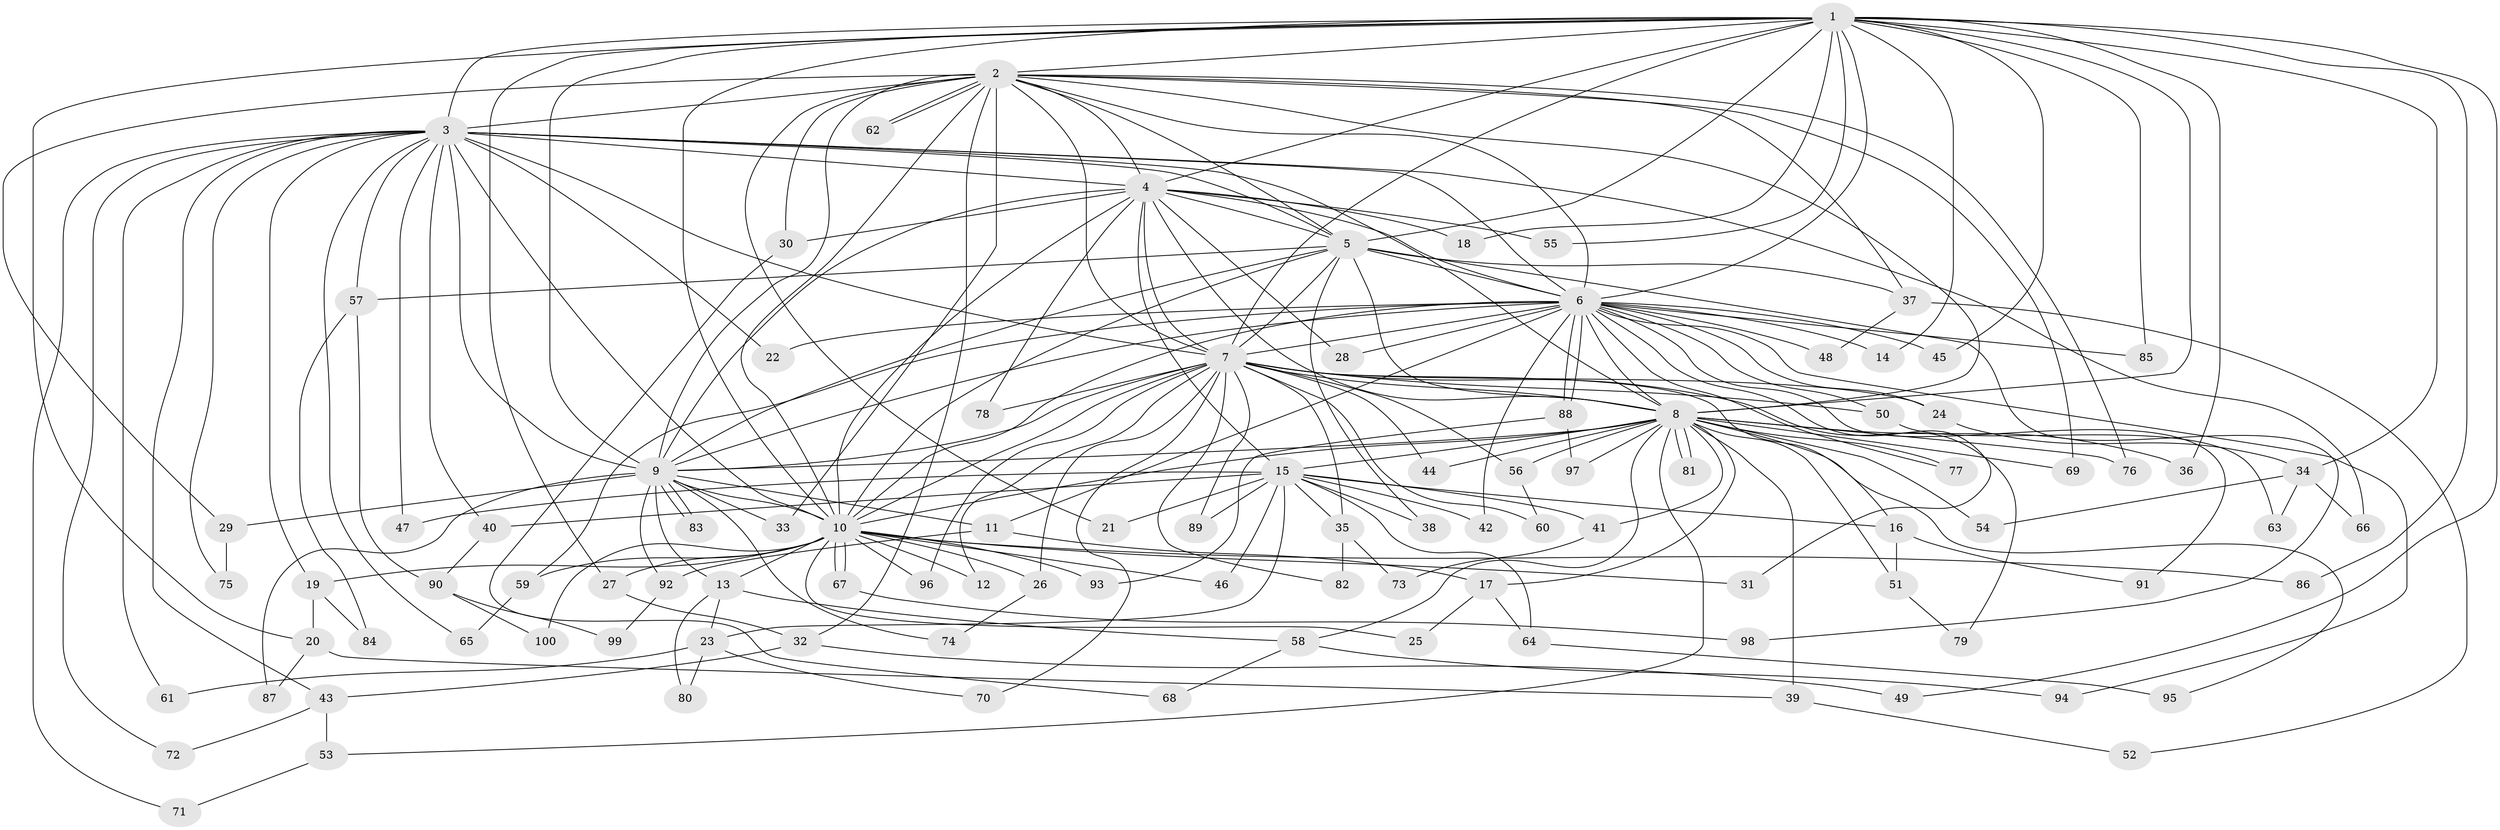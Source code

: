 // Generated by graph-tools (version 1.1) at 2025/38/02/21/25 10:38:53]
// undirected, 100 vertices, 225 edges
graph export_dot {
graph [start="1"]
  node [color=gray90,style=filled];
  1;
  2;
  3;
  4;
  5;
  6;
  7;
  8;
  9;
  10;
  11;
  12;
  13;
  14;
  15;
  16;
  17;
  18;
  19;
  20;
  21;
  22;
  23;
  24;
  25;
  26;
  27;
  28;
  29;
  30;
  31;
  32;
  33;
  34;
  35;
  36;
  37;
  38;
  39;
  40;
  41;
  42;
  43;
  44;
  45;
  46;
  47;
  48;
  49;
  50;
  51;
  52;
  53;
  54;
  55;
  56;
  57;
  58;
  59;
  60;
  61;
  62;
  63;
  64;
  65;
  66;
  67;
  68;
  69;
  70;
  71;
  72;
  73;
  74;
  75;
  76;
  77;
  78;
  79;
  80;
  81;
  82;
  83;
  84;
  85;
  86;
  87;
  88;
  89;
  90;
  91;
  92;
  93;
  94;
  95;
  96;
  97;
  98;
  99;
  100;
  1 -- 2;
  1 -- 3;
  1 -- 4;
  1 -- 5;
  1 -- 6;
  1 -- 7;
  1 -- 8;
  1 -- 9;
  1 -- 10;
  1 -- 14;
  1 -- 18;
  1 -- 20;
  1 -- 27;
  1 -- 34;
  1 -- 36;
  1 -- 45;
  1 -- 49;
  1 -- 55;
  1 -- 85;
  1 -- 86;
  2 -- 3;
  2 -- 4;
  2 -- 5;
  2 -- 6;
  2 -- 7;
  2 -- 8;
  2 -- 9;
  2 -- 10;
  2 -- 21;
  2 -- 29;
  2 -- 30;
  2 -- 32;
  2 -- 33;
  2 -- 37;
  2 -- 62;
  2 -- 62;
  2 -- 69;
  2 -- 76;
  3 -- 4;
  3 -- 5;
  3 -- 6;
  3 -- 7;
  3 -- 8;
  3 -- 9;
  3 -- 10;
  3 -- 19;
  3 -- 22;
  3 -- 40;
  3 -- 43;
  3 -- 47;
  3 -- 57;
  3 -- 61;
  3 -- 65;
  3 -- 66;
  3 -- 71;
  3 -- 72;
  3 -- 75;
  4 -- 5;
  4 -- 6;
  4 -- 7;
  4 -- 8;
  4 -- 9;
  4 -- 10;
  4 -- 15;
  4 -- 18;
  4 -- 28;
  4 -- 30;
  4 -- 55;
  4 -- 78;
  5 -- 6;
  5 -- 7;
  5 -- 8;
  5 -- 9;
  5 -- 10;
  5 -- 37;
  5 -- 38;
  5 -- 57;
  5 -- 98;
  6 -- 7;
  6 -- 8;
  6 -- 9;
  6 -- 10;
  6 -- 11;
  6 -- 14;
  6 -- 22;
  6 -- 24;
  6 -- 28;
  6 -- 31;
  6 -- 42;
  6 -- 45;
  6 -- 48;
  6 -- 50;
  6 -- 59;
  6 -- 77;
  6 -- 85;
  6 -- 88;
  6 -- 88;
  6 -- 91;
  6 -- 94;
  7 -- 8;
  7 -- 9;
  7 -- 10;
  7 -- 12;
  7 -- 16;
  7 -- 24;
  7 -- 26;
  7 -- 35;
  7 -- 44;
  7 -- 50;
  7 -- 56;
  7 -- 60;
  7 -- 70;
  7 -- 78;
  7 -- 79;
  7 -- 82;
  7 -- 89;
  7 -- 96;
  8 -- 9;
  8 -- 10;
  8 -- 15;
  8 -- 17;
  8 -- 36;
  8 -- 39;
  8 -- 41;
  8 -- 44;
  8 -- 51;
  8 -- 53;
  8 -- 54;
  8 -- 56;
  8 -- 58;
  8 -- 69;
  8 -- 76;
  8 -- 77;
  8 -- 81;
  8 -- 81;
  8 -- 95;
  8 -- 97;
  9 -- 10;
  9 -- 11;
  9 -- 13;
  9 -- 29;
  9 -- 33;
  9 -- 74;
  9 -- 83;
  9 -- 83;
  9 -- 87;
  9 -- 92;
  10 -- 12;
  10 -- 13;
  10 -- 19;
  10 -- 25;
  10 -- 26;
  10 -- 27;
  10 -- 31;
  10 -- 46;
  10 -- 59;
  10 -- 67;
  10 -- 67;
  10 -- 86;
  10 -- 93;
  10 -- 96;
  10 -- 100;
  11 -- 17;
  11 -- 92;
  13 -- 23;
  13 -- 58;
  13 -- 80;
  15 -- 16;
  15 -- 21;
  15 -- 23;
  15 -- 35;
  15 -- 38;
  15 -- 40;
  15 -- 41;
  15 -- 42;
  15 -- 46;
  15 -- 47;
  15 -- 64;
  15 -- 89;
  16 -- 51;
  16 -- 91;
  17 -- 25;
  17 -- 64;
  19 -- 20;
  19 -- 84;
  20 -- 39;
  20 -- 87;
  23 -- 61;
  23 -- 70;
  23 -- 80;
  24 -- 34;
  26 -- 74;
  27 -- 32;
  29 -- 75;
  30 -- 68;
  32 -- 43;
  32 -- 49;
  34 -- 54;
  34 -- 63;
  34 -- 66;
  35 -- 73;
  35 -- 82;
  37 -- 48;
  37 -- 52;
  39 -- 52;
  40 -- 90;
  41 -- 73;
  43 -- 53;
  43 -- 72;
  50 -- 63;
  51 -- 79;
  53 -- 71;
  56 -- 60;
  57 -- 84;
  57 -- 90;
  58 -- 68;
  58 -- 94;
  59 -- 65;
  64 -- 95;
  67 -- 98;
  88 -- 93;
  88 -- 97;
  90 -- 99;
  90 -- 100;
  92 -- 99;
}

